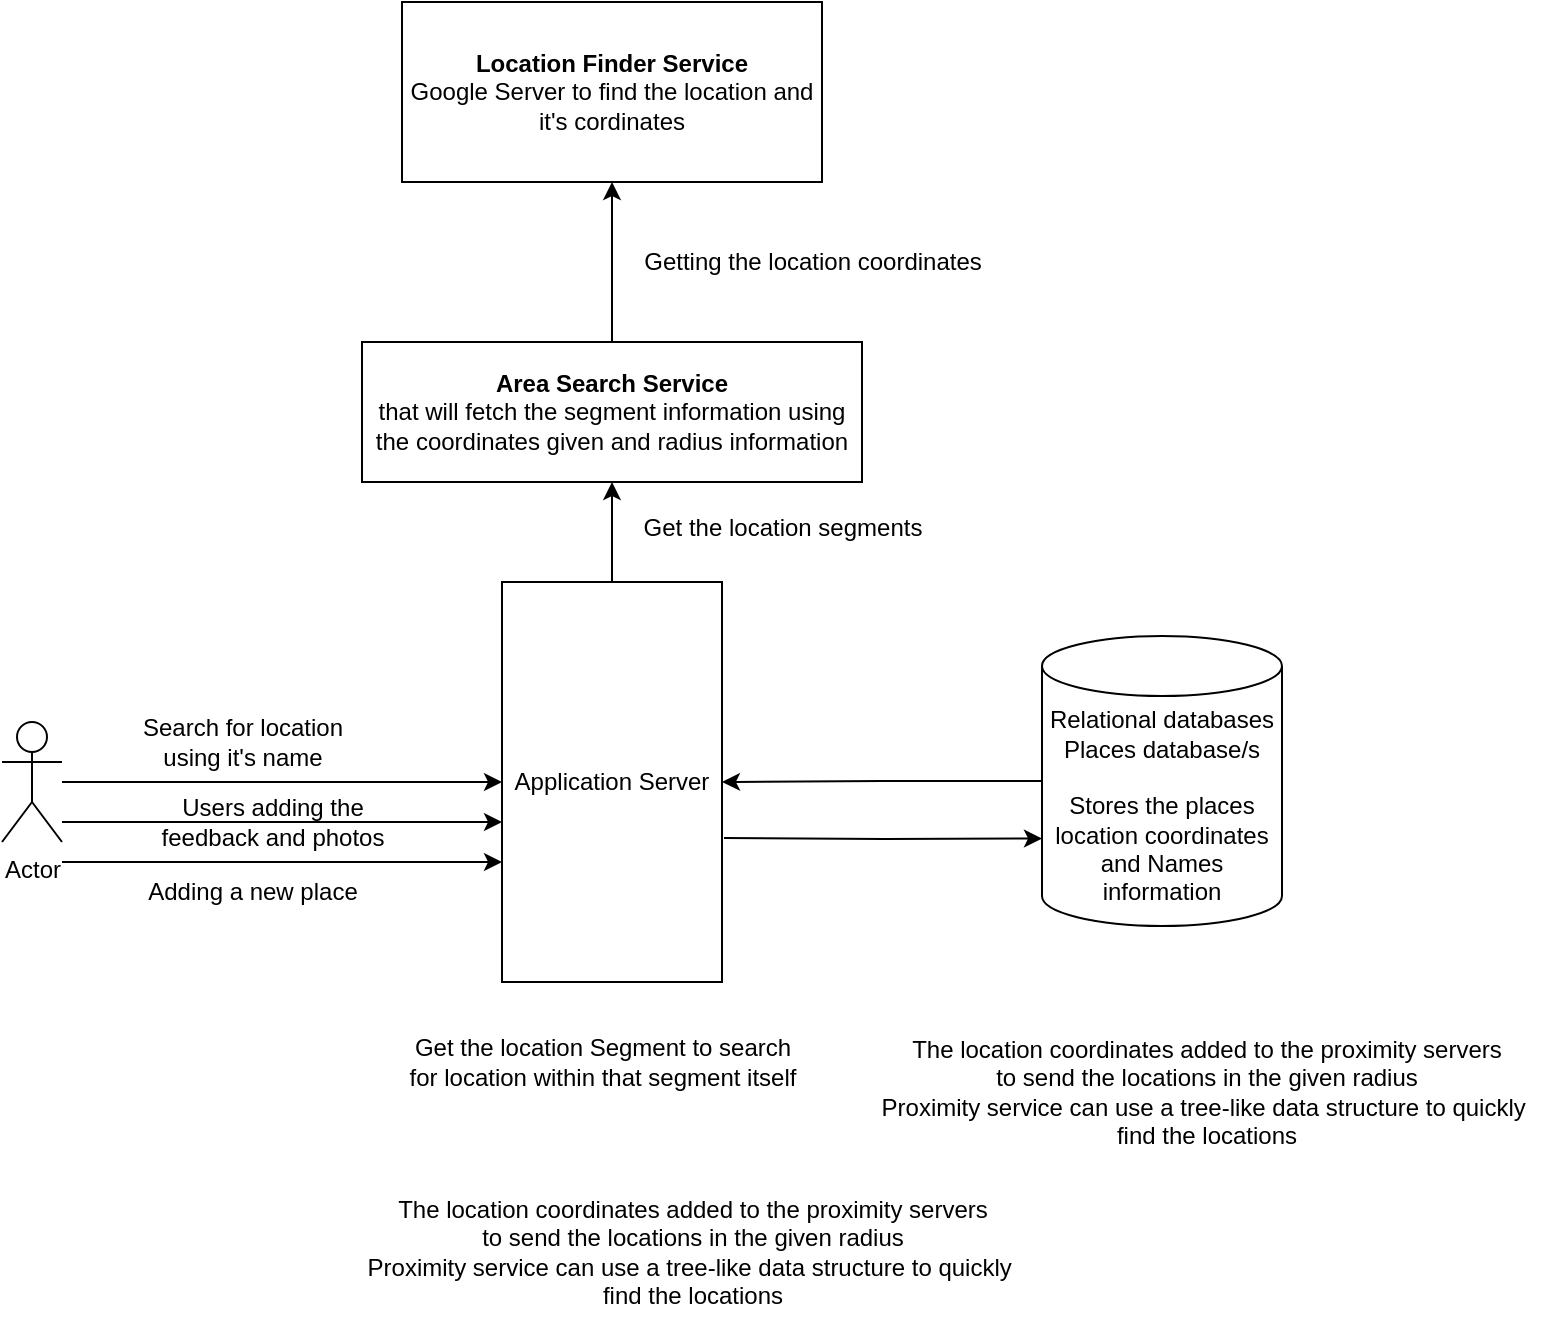 <mxfile version="25.0.3" pages="2">
  <diagram name="Page-1" id="W8KukjsAmlOA6JF4pjq3">
    <mxGraphModel dx="1830" dy="2130" grid="1" gridSize="10" guides="1" tooltips="1" connect="1" arrows="1" fold="1" page="1" pageScale="1" pageWidth="827" pageHeight="1169" math="0" shadow="0">
      <root>
        <mxCell id="0" />
        <mxCell id="1" parent="0" />
        <mxCell id="4zn030xkglCXvCuH_TS3-4" style="edgeStyle=orthogonalEdgeStyle;rounded=0;orthogonalLoop=1;jettySize=auto;html=1;" edge="1" parent="1" source="4zn030xkglCXvCuH_TS3-1" target="4zn030xkglCXvCuH_TS3-2">
          <mxGeometry relative="1" as="geometry" />
        </mxCell>
        <mxCell id="4zn030xkglCXvCuH_TS3-1" value="Actor" style="shape=umlActor;verticalLabelPosition=bottom;verticalAlign=top;html=1;outlineConnect=0;" vertex="1" parent="1">
          <mxGeometry x="50" y="300" width="30" height="60" as="geometry" />
        </mxCell>
        <mxCell id="4zn030xkglCXvCuH_TS3-30" style="edgeStyle=orthogonalEdgeStyle;rounded=0;orthogonalLoop=1;jettySize=auto;html=1;entryX=0.5;entryY=1;entryDx=0;entryDy=0;" edge="1" parent="1" source="4zn030xkglCXvCuH_TS3-2" target="4zn030xkglCXvCuH_TS3-26">
          <mxGeometry relative="1" as="geometry" />
        </mxCell>
        <mxCell id="4zn030xkglCXvCuH_TS3-2" value="Application Server" style="rounded=0;whiteSpace=wrap;html=1;" vertex="1" parent="1">
          <mxGeometry x="300" y="230" width="110" height="200" as="geometry" />
        </mxCell>
        <mxCell id="4zn030xkglCXvCuH_TS3-23" style="edgeStyle=orthogonalEdgeStyle;rounded=0;orthogonalLoop=1;jettySize=auto;html=1;entryX=1;entryY=0.5;entryDx=0;entryDy=0;" edge="1" parent="1" source="4zn030xkglCXvCuH_TS3-3" target="4zn030xkglCXvCuH_TS3-2">
          <mxGeometry relative="1" as="geometry" />
        </mxCell>
        <mxCell id="4zn030xkglCXvCuH_TS3-3" value="&lt;div&gt;Relational databases&lt;/div&gt;Places database/s&lt;div&gt;&lt;br&gt;&lt;/div&gt;&lt;div&gt;Stores the places location coordinates and Names information&lt;/div&gt;" style="shape=cylinder3;whiteSpace=wrap;html=1;boundedLbl=1;backgroundOutline=1;size=15;" vertex="1" parent="1">
          <mxGeometry x="570" y="257" width="120" height="145" as="geometry" />
        </mxCell>
        <mxCell id="4zn030xkglCXvCuH_TS3-8" value="&lt;div&gt;&lt;b&gt;Location Finder Service&lt;/b&gt;&lt;/div&gt;Google Server to find the location and it&#39;s cordinates" style="rounded=0;whiteSpace=wrap;html=1;" vertex="1" parent="1">
          <mxGeometry x="250" y="-60" width="210" height="90" as="geometry" />
        </mxCell>
        <mxCell id="4zn030xkglCXvCuH_TS3-11" value="Getting the location coordinates" style="text;html=1;align=center;verticalAlign=middle;resizable=0;points=[];autosize=1;strokeColor=none;fillColor=none;" vertex="1" parent="1">
          <mxGeometry x="360" y="55" width="190" height="30" as="geometry" />
        </mxCell>
        <mxCell id="4zn030xkglCXvCuH_TS3-17" value="Get the location Segment to search&lt;div&gt;for location within that segment itself&lt;/div&gt;" style="text;html=1;align=center;verticalAlign=middle;resizable=0;points=[];autosize=1;strokeColor=none;fillColor=none;" vertex="1" parent="1">
          <mxGeometry x="240" y="450" width="220" height="40" as="geometry" />
        </mxCell>
        <mxCell id="4zn030xkglCXvCuH_TS3-18" value="Search for location&lt;div&gt;using it&#39;s name&lt;/div&gt;" style="text;html=1;align=center;verticalAlign=middle;resizable=0;points=[];autosize=1;strokeColor=none;fillColor=none;" vertex="1" parent="1">
          <mxGeometry x="110" y="290" width="120" height="40" as="geometry" />
        </mxCell>
        <mxCell id="4zn030xkglCXvCuH_TS3-19" style="edgeStyle=orthogonalEdgeStyle;rounded=0;orthogonalLoop=1;jettySize=auto;html=1;" edge="1" parent="1" source="4zn030xkglCXvCuH_TS3-1">
          <mxGeometry relative="1" as="geometry">
            <mxPoint x="300" y="350" as="targetPoint" />
            <Array as="points">
              <mxPoint x="300" y="350" />
            </Array>
          </mxGeometry>
        </mxCell>
        <mxCell id="4zn030xkglCXvCuH_TS3-20" style="edgeStyle=orthogonalEdgeStyle;rounded=0;orthogonalLoop=1;jettySize=auto;html=1;" edge="1" parent="1">
          <mxGeometry relative="1" as="geometry">
            <mxPoint x="80" y="370" as="sourcePoint" />
            <mxPoint x="300" y="370" as="targetPoint" />
            <Array as="points">
              <mxPoint x="298" y="370" />
            </Array>
          </mxGeometry>
        </mxCell>
        <mxCell id="4zn030xkglCXvCuH_TS3-21" value="Users adding the&lt;div&gt;feedback and photos&lt;/div&gt;" style="text;html=1;align=center;verticalAlign=middle;resizable=0;points=[];autosize=1;strokeColor=none;fillColor=none;" vertex="1" parent="1">
          <mxGeometry x="120" y="330" width="130" height="40" as="geometry" />
        </mxCell>
        <mxCell id="4zn030xkglCXvCuH_TS3-22" value="Adding a new place" style="text;html=1;align=center;verticalAlign=middle;resizable=0;points=[];autosize=1;strokeColor=none;fillColor=none;" vertex="1" parent="1">
          <mxGeometry x="110" y="370" width="130" height="30" as="geometry" />
        </mxCell>
        <mxCell id="4zn030xkglCXvCuH_TS3-25" value="The location coordinates added to the proximity servers&lt;div&gt;to send the locations in the given radius&lt;br&gt;&lt;div&gt;Proximity service can use a tree-like data structure to quickly&amp;nbsp;&lt;/div&gt;&lt;/div&gt;&lt;div&gt;find the locations&lt;/div&gt;" style="text;html=1;align=center;verticalAlign=middle;resizable=0;points=[];autosize=1;strokeColor=none;fillColor=none;" vertex="1" parent="1">
          <mxGeometry x="477" y="450" width="350" height="70" as="geometry" />
        </mxCell>
        <mxCell id="4zn030xkglCXvCuH_TS3-31" style="edgeStyle=orthogonalEdgeStyle;rounded=0;orthogonalLoop=1;jettySize=auto;html=1;entryX=0.5;entryY=1;entryDx=0;entryDy=0;" edge="1" parent="1" source="4zn030xkglCXvCuH_TS3-26" target="4zn030xkglCXvCuH_TS3-8">
          <mxGeometry relative="1" as="geometry" />
        </mxCell>
        <mxCell id="4zn030xkglCXvCuH_TS3-26" value="&lt;b&gt;Area Search Service&lt;/b&gt;&lt;div&gt;that will fetch the segment information using the coordinates given and radius information&lt;/div&gt;" style="rounded=0;whiteSpace=wrap;html=1;" vertex="1" parent="1">
          <mxGeometry x="230" y="110" width="250" height="70" as="geometry" />
        </mxCell>
        <mxCell id="4zn030xkglCXvCuH_TS3-32" value="Get the location segments" style="text;html=1;align=center;verticalAlign=middle;resizable=0;points=[];autosize=1;strokeColor=none;fillColor=none;" vertex="1" parent="1">
          <mxGeometry x="360" y="188" width="160" height="30" as="geometry" />
        </mxCell>
        <mxCell id="4zn030xkglCXvCuH_TS3-35" style="edgeStyle=orthogonalEdgeStyle;rounded=0;orthogonalLoop=1;jettySize=auto;html=1;entryX=0;entryY=0;entryDx=0;entryDy=101.25;entryPerimeter=0;" edge="1" parent="1" target="4zn030xkglCXvCuH_TS3-3">
          <mxGeometry relative="1" as="geometry">
            <mxPoint x="411" y="358" as="sourcePoint" />
          </mxGeometry>
        </mxCell>
        <mxCell id="4zn030xkglCXvCuH_TS3-36" value="The location coordinates added to the proximity servers&lt;div&gt;to send the locations in the given radius&lt;br&gt;&lt;div&gt;Proximity service can use a tree-like data structure to quickly&amp;nbsp;&lt;/div&gt;&lt;/div&gt;&lt;div&gt;find the locations&lt;/div&gt;" style="text;html=1;align=center;verticalAlign=middle;resizable=0;points=[];autosize=1;strokeColor=none;fillColor=none;" vertex="1" parent="1">
          <mxGeometry x="220" y="530" width="350" height="70" as="geometry" />
        </mxCell>
      </root>
    </mxGraphModel>
  </diagram>
  <diagram id="JoeLYga7A45--a9LmF_r" name="Page-2">
    <mxGraphModel dx="1147" dy="647" grid="1" gridSize="10" guides="1" tooltips="1" connect="1" arrows="1" fold="1" page="1" pageScale="1" pageWidth="827" pageHeight="1169" math="0" shadow="0">
      <root>
        <mxCell id="0" />
        <mxCell id="1" parent="0" />
        <mxCell id="pcx2NcBnCBpragozmhuf-1" value="Places Table" style="shape=table;startSize=30;container=1;collapsible=1;childLayout=tableLayout;fixedRows=1;rowLines=0;fontStyle=1;align=center;resizeLast=1;html=1;" vertex="1" parent="1">
          <mxGeometry x="91" y="100" width="180" height="270" as="geometry" />
        </mxCell>
        <mxCell id="pcx2NcBnCBpragozmhuf-2" value="" style="shape=tableRow;horizontal=0;startSize=0;swimlaneHead=0;swimlaneBody=0;fillColor=none;collapsible=0;dropTarget=0;points=[[0,0.5],[1,0.5]];portConstraint=eastwest;top=0;left=0;right=0;bottom=1;" vertex="1" parent="pcx2NcBnCBpragozmhuf-1">
          <mxGeometry y="30" width="180" height="30" as="geometry" />
        </mxCell>
        <mxCell id="pcx2NcBnCBpragozmhuf-3" value="PK" style="shape=partialRectangle;connectable=0;fillColor=none;top=0;left=0;bottom=0;right=0;fontStyle=1;overflow=hidden;whiteSpace=wrap;html=1;" vertex="1" parent="pcx2NcBnCBpragozmhuf-2">
          <mxGeometry width="30" height="30" as="geometry">
            <mxRectangle width="30" height="30" as="alternateBounds" />
          </mxGeometry>
        </mxCell>
        <mxCell id="pcx2NcBnCBpragozmhuf-4" value="Place ID (unique ID)" style="shape=partialRectangle;connectable=0;fillColor=none;top=0;left=0;bottom=0;right=0;align=left;spacingLeft=6;fontStyle=5;overflow=hidden;whiteSpace=wrap;html=1;" vertex="1" parent="pcx2NcBnCBpragozmhuf-2">
          <mxGeometry x="30" width="150" height="30" as="geometry">
            <mxRectangle width="150" height="30" as="alternateBounds" />
          </mxGeometry>
        </mxCell>
        <mxCell id="pcx2NcBnCBpragozmhuf-5" value="" style="shape=tableRow;horizontal=0;startSize=0;swimlaneHead=0;swimlaneBody=0;fillColor=none;collapsible=0;dropTarget=0;points=[[0,0.5],[1,0.5]];portConstraint=eastwest;top=0;left=0;right=0;bottom=0;" vertex="1" parent="pcx2NcBnCBpragozmhuf-1">
          <mxGeometry y="60" width="180" height="30" as="geometry" />
        </mxCell>
        <mxCell id="pcx2NcBnCBpragozmhuf-6" value="" style="shape=partialRectangle;connectable=0;fillColor=none;top=0;left=0;bottom=0;right=0;editable=1;overflow=hidden;whiteSpace=wrap;html=1;" vertex="1" parent="pcx2NcBnCBpragozmhuf-5">
          <mxGeometry width="30" height="30" as="geometry">
            <mxRectangle width="30" height="30" as="alternateBounds" />
          </mxGeometry>
        </mxCell>
        <mxCell id="pcx2NcBnCBpragozmhuf-7" value="Place Name" style="shape=partialRectangle;connectable=0;fillColor=none;top=0;left=0;bottom=0;right=0;align=left;spacingLeft=6;overflow=hidden;whiteSpace=wrap;html=1;" vertex="1" parent="pcx2NcBnCBpragozmhuf-5">
          <mxGeometry x="30" width="150" height="30" as="geometry">
            <mxRectangle width="150" height="30" as="alternateBounds" />
          </mxGeometry>
        </mxCell>
        <mxCell id="pcx2NcBnCBpragozmhuf-8" value="" style="shape=tableRow;horizontal=0;startSize=0;swimlaneHead=0;swimlaneBody=0;fillColor=none;collapsible=0;dropTarget=0;points=[[0,0.5],[1,0.5]];portConstraint=eastwest;top=0;left=0;right=0;bottom=0;" vertex="1" parent="pcx2NcBnCBpragozmhuf-1">
          <mxGeometry y="90" width="180" height="30" as="geometry" />
        </mxCell>
        <mxCell id="pcx2NcBnCBpragozmhuf-9" value="" style="shape=partialRectangle;connectable=0;fillColor=none;top=0;left=0;bottom=0;right=0;editable=1;overflow=hidden;whiteSpace=wrap;html=1;" vertex="1" parent="pcx2NcBnCBpragozmhuf-8">
          <mxGeometry width="30" height="30" as="geometry">
            <mxRectangle width="30" height="30" as="alternateBounds" />
          </mxGeometry>
        </mxCell>
        <mxCell id="pcx2NcBnCBpragozmhuf-10" value="Place Description" style="shape=partialRectangle;connectable=0;fillColor=none;top=0;left=0;bottom=0;right=0;align=left;spacingLeft=6;overflow=hidden;whiteSpace=wrap;html=1;" vertex="1" parent="pcx2NcBnCBpragozmhuf-8">
          <mxGeometry x="30" width="150" height="30" as="geometry">
            <mxRectangle width="150" height="30" as="alternateBounds" />
          </mxGeometry>
        </mxCell>
        <mxCell id="pcx2NcBnCBpragozmhuf-20" style="shape=tableRow;horizontal=0;startSize=0;swimlaneHead=0;swimlaneBody=0;fillColor=none;collapsible=0;dropTarget=0;points=[[0,0.5],[1,0.5]];portConstraint=eastwest;top=0;left=0;right=0;bottom=0;" vertex="1" parent="pcx2NcBnCBpragozmhuf-1">
          <mxGeometry y="120" width="180" height="30" as="geometry" />
        </mxCell>
        <mxCell id="pcx2NcBnCBpragozmhuf-21" style="shape=partialRectangle;connectable=0;fillColor=none;top=0;left=0;bottom=0;right=0;editable=1;overflow=hidden;whiteSpace=wrap;html=1;" vertex="1" parent="pcx2NcBnCBpragozmhuf-20">
          <mxGeometry width="30" height="30" as="geometry">
            <mxRectangle width="30" height="30" as="alternateBounds" />
          </mxGeometry>
        </mxCell>
        <mxCell id="pcx2NcBnCBpragozmhuf-22" value="Category" style="shape=partialRectangle;connectable=0;fillColor=none;top=0;left=0;bottom=0;right=0;align=left;spacingLeft=6;overflow=hidden;whiteSpace=wrap;html=1;" vertex="1" parent="pcx2NcBnCBpragozmhuf-20">
          <mxGeometry x="30" width="150" height="30" as="geometry">
            <mxRectangle width="150" height="30" as="alternateBounds" />
          </mxGeometry>
        </mxCell>
        <mxCell id="pcx2NcBnCBpragozmhuf-11" value="" style="shape=tableRow;horizontal=0;startSize=0;swimlaneHead=0;swimlaneBody=0;fillColor=none;collapsible=0;dropTarget=0;points=[[0,0.5],[1,0.5]];portConstraint=eastwest;top=0;left=0;right=0;bottom=0;" vertex="1" parent="pcx2NcBnCBpragozmhuf-1">
          <mxGeometry y="150" width="180" height="30" as="geometry" />
        </mxCell>
        <mxCell id="pcx2NcBnCBpragozmhuf-12" value="" style="shape=partialRectangle;connectable=0;fillColor=none;top=0;left=0;bottom=0;right=0;editable=1;overflow=hidden;whiteSpace=wrap;html=1;" vertex="1" parent="pcx2NcBnCBpragozmhuf-11">
          <mxGeometry width="30" height="30" as="geometry">
            <mxRectangle width="30" height="30" as="alternateBounds" />
          </mxGeometry>
        </mxCell>
        <mxCell id="pcx2NcBnCBpragozmhuf-13" value="Longitude" style="shape=partialRectangle;connectable=0;fillColor=none;top=0;left=0;bottom=0;right=0;align=left;spacingLeft=6;overflow=hidden;whiteSpace=wrap;html=1;" vertex="1" parent="pcx2NcBnCBpragozmhuf-11">
          <mxGeometry x="30" width="150" height="30" as="geometry">
            <mxRectangle width="150" height="30" as="alternateBounds" />
          </mxGeometry>
        </mxCell>
        <mxCell id="pcx2NcBnCBpragozmhuf-14" style="shape=tableRow;horizontal=0;startSize=0;swimlaneHead=0;swimlaneBody=0;fillColor=none;collapsible=0;dropTarget=0;points=[[0,0.5],[1,0.5]];portConstraint=eastwest;top=0;left=0;right=0;bottom=0;" vertex="1" parent="pcx2NcBnCBpragozmhuf-1">
          <mxGeometry y="180" width="180" height="30" as="geometry" />
        </mxCell>
        <mxCell id="pcx2NcBnCBpragozmhuf-15" style="shape=partialRectangle;connectable=0;fillColor=none;top=0;left=0;bottom=0;right=0;editable=1;overflow=hidden;whiteSpace=wrap;html=1;" vertex="1" parent="pcx2NcBnCBpragozmhuf-14">
          <mxGeometry width="30" height="30" as="geometry">
            <mxRectangle width="30" height="30" as="alternateBounds" />
          </mxGeometry>
        </mxCell>
        <mxCell id="pcx2NcBnCBpragozmhuf-16" value="Lattitude" style="shape=partialRectangle;connectable=0;fillColor=none;top=0;left=0;bottom=0;right=0;align=left;spacingLeft=6;overflow=hidden;whiteSpace=wrap;html=1;" vertex="1" parent="pcx2NcBnCBpragozmhuf-14">
          <mxGeometry x="30" width="150" height="30" as="geometry">
            <mxRectangle width="150" height="30" as="alternateBounds" />
          </mxGeometry>
        </mxCell>
        <mxCell id="pcx2NcBnCBpragozmhuf-17" style="shape=tableRow;horizontal=0;startSize=0;swimlaneHead=0;swimlaneBody=0;fillColor=none;collapsible=0;dropTarget=0;points=[[0,0.5],[1,0.5]];portConstraint=eastwest;top=0;left=0;right=0;bottom=0;" vertex="1" parent="pcx2NcBnCBpragozmhuf-1">
          <mxGeometry y="210" width="180" height="30" as="geometry" />
        </mxCell>
        <mxCell id="pcx2NcBnCBpragozmhuf-18" style="shape=partialRectangle;connectable=0;fillColor=none;top=0;left=0;bottom=0;right=0;editable=1;overflow=hidden;whiteSpace=wrap;html=1;" vertex="1" parent="pcx2NcBnCBpragozmhuf-17">
          <mxGeometry width="30" height="30" as="geometry">
            <mxRectangle width="30" height="30" as="alternateBounds" />
          </mxGeometry>
        </mxCell>
        <mxCell id="pcx2NcBnCBpragozmhuf-19" value="Rating" style="shape=partialRectangle;connectable=0;fillColor=none;top=0;left=0;bottom=0;right=0;align=left;spacingLeft=6;overflow=hidden;whiteSpace=wrap;html=1;" vertex="1" parent="pcx2NcBnCBpragozmhuf-17">
          <mxGeometry x="30" width="150" height="30" as="geometry">
            <mxRectangle width="150" height="30" as="alternateBounds" />
          </mxGeometry>
        </mxCell>
        <mxCell id="pcx2NcBnCBpragozmhuf-23" style="shape=tableRow;horizontal=0;startSize=0;swimlaneHead=0;swimlaneBody=0;fillColor=none;collapsible=0;dropTarget=0;points=[[0,0.5],[1,0.5]];portConstraint=eastwest;top=0;left=0;right=0;bottom=0;" vertex="1" parent="pcx2NcBnCBpragozmhuf-1">
          <mxGeometry y="240" width="180" height="30" as="geometry" />
        </mxCell>
        <mxCell id="pcx2NcBnCBpragozmhuf-24" style="shape=partialRectangle;connectable=0;fillColor=none;top=0;left=0;bottom=0;right=0;editable=1;overflow=hidden;whiteSpace=wrap;html=1;" vertex="1" parent="pcx2NcBnCBpragozmhuf-23">
          <mxGeometry width="30" height="30" as="geometry">
            <mxRectangle width="30" height="30" as="alternateBounds" />
          </mxGeometry>
        </mxCell>
        <mxCell id="pcx2NcBnCBpragozmhuf-25" value="Place photo URL" style="shape=partialRectangle;connectable=0;fillColor=none;top=0;left=0;bottom=0;right=0;align=left;spacingLeft=6;overflow=hidden;whiteSpace=wrap;html=1;" vertex="1" parent="pcx2NcBnCBpragozmhuf-23">
          <mxGeometry x="30" width="150" height="30" as="geometry">
            <mxRectangle width="150" height="30" as="alternateBounds" />
          </mxGeometry>
        </mxCell>
        <mxCell id="pcx2NcBnCBpragozmhuf-26" value="Photos Table" style="shape=table;startSize=30;container=1;collapsible=1;childLayout=tableLayout;fixedRows=1;rowLines=0;fontStyle=1;align=center;resizeLast=1;html=1;" vertex="1" parent="1">
          <mxGeometry x="340" y="100" width="180" height="180" as="geometry" />
        </mxCell>
        <mxCell id="pcx2NcBnCBpragozmhuf-27" value="" style="shape=tableRow;horizontal=0;startSize=0;swimlaneHead=0;swimlaneBody=0;fillColor=none;collapsible=0;dropTarget=0;points=[[0,0.5],[1,0.5]];portConstraint=eastwest;top=0;left=0;right=0;bottom=1;" vertex="1" parent="pcx2NcBnCBpragozmhuf-26">
          <mxGeometry y="30" width="180" height="30" as="geometry" />
        </mxCell>
        <mxCell id="pcx2NcBnCBpragozmhuf-28" value="PK" style="shape=partialRectangle;connectable=0;fillColor=none;top=0;left=0;bottom=0;right=0;fontStyle=1;overflow=hidden;whiteSpace=wrap;html=1;" vertex="1" parent="pcx2NcBnCBpragozmhuf-27">
          <mxGeometry width="30" height="30" as="geometry">
            <mxRectangle width="30" height="30" as="alternateBounds" />
          </mxGeometry>
        </mxCell>
        <mxCell id="pcx2NcBnCBpragozmhuf-29" value="Photo ID" style="shape=partialRectangle;connectable=0;fillColor=none;top=0;left=0;bottom=0;right=0;align=left;spacingLeft=6;fontStyle=5;overflow=hidden;whiteSpace=wrap;html=1;" vertex="1" parent="pcx2NcBnCBpragozmhuf-27">
          <mxGeometry x="30" width="150" height="30" as="geometry">
            <mxRectangle width="150" height="30" as="alternateBounds" />
          </mxGeometry>
        </mxCell>
        <mxCell id="pcx2NcBnCBpragozmhuf-30" value="" style="shape=tableRow;horizontal=0;startSize=0;swimlaneHead=0;swimlaneBody=0;fillColor=none;collapsible=0;dropTarget=0;points=[[0,0.5],[1,0.5]];portConstraint=eastwest;top=0;left=0;right=0;bottom=0;" vertex="1" parent="pcx2NcBnCBpragozmhuf-26">
          <mxGeometry y="60" width="180" height="30" as="geometry" />
        </mxCell>
        <mxCell id="pcx2NcBnCBpragozmhuf-31" value="" style="shape=partialRectangle;connectable=0;fillColor=none;top=0;left=0;bottom=0;right=0;editable=1;overflow=hidden;whiteSpace=wrap;html=1;" vertex="1" parent="pcx2NcBnCBpragozmhuf-30">
          <mxGeometry width="30" height="30" as="geometry">
            <mxRectangle width="30" height="30" as="alternateBounds" />
          </mxGeometry>
        </mxCell>
        <mxCell id="pcx2NcBnCBpragozmhuf-32" value="Place ID" style="shape=partialRectangle;connectable=0;fillColor=none;top=0;left=0;bottom=0;right=0;align=left;spacingLeft=6;overflow=hidden;whiteSpace=wrap;html=1;" vertex="1" parent="pcx2NcBnCBpragozmhuf-30">
          <mxGeometry x="30" width="150" height="30" as="geometry">
            <mxRectangle width="150" height="30" as="alternateBounds" />
          </mxGeometry>
        </mxCell>
        <mxCell id="pcx2NcBnCBpragozmhuf-33" value="" style="shape=tableRow;horizontal=0;startSize=0;swimlaneHead=0;swimlaneBody=0;fillColor=none;collapsible=0;dropTarget=0;points=[[0,0.5],[1,0.5]];portConstraint=eastwest;top=0;left=0;right=0;bottom=0;" vertex="1" parent="pcx2NcBnCBpragozmhuf-26">
          <mxGeometry y="90" width="180" height="30" as="geometry" />
        </mxCell>
        <mxCell id="pcx2NcBnCBpragozmhuf-34" value="" style="shape=partialRectangle;connectable=0;fillColor=none;top=0;left=0;bottom=0;right=0;editable=1;overflow=hidden;whiteSpace=wrap;html=1;" vertex="1" parent="pcx2NcBnCBpragozmhuf-33">
          <mxGeometry width="30" height="30" as="geometry">
            <mxRectangle width="30" height="30" as="alternateBounds" />
          </mxGeometry>
        </mxCell>
        <mxCell id="pcx2NcBnCBpragozmhuf-35" value="Photo Tags" style="shape=partialRectangle;connectable=0;fillColor=none;top=0;left=0;bottom=0;right=0;align=left;spacingLeft=6;overflow=hidden;whiteSpace=wrap;html=1;" vertex="1" parent="pcx2NcBnCBpragozmhuf-33">
          <mxGeometry x="30" width="150" height="30" as="geometry">
            <mxRectangle width="150" height="30" as="alternateBounds" />
          </mxGeometry>
        </mxCell>
        <mxCell id="pcx2NcBnCBpragozmhuf-36" style="shape=tableRow;horizontal=0;startSize=0;swimlaneHead=0;swimlaneBody=0;fillColor=none;collapsible=0;dropTarget=0;points=[[0,0.5],[1,0.5]];portConstraint=eastwest;top=0;left=0;right=0;bottom=0;" vertex="1" parent="pcx2NcBnCBpragozmhuf-26">
          <mxGeometry y="120" width="180" height="30" as="geometry" />
        </mxCell>
        <mxCell id="pcx2NcBnCBpragozmhuf-37" style="shape=partialRectangle;connectable=0;fillColor=none;top=0;left=0;bottom=0;right=0;editable=1;overflow=hidden;whiteSpace=wrap;html=1;" vertex="1" parent="pcx2NcBnCBpragozmhuf-36">
          <mxGeometry width="30" height="30" as="geometry">
            <mxRectangle width="30" height="30" as="alternateBounds" />
          </mxGeometry>
        </mxCell>
        <mxCell id="pcx2NcBnCBpragozmhuf-38" value="Category" style="shape=partialRectangle;connectable=0;fillColor=none;top=0;left=0;bottom=0;right=0;align=left;spacingLeft=6;overflow=hidden;whiteSpace=wrap;html=1;" vertex="1" parent="pcx2NcBnCBpragozmhuf-36">
          <mxGeometry x="30" width="150" height="30" as="geometry">
            <mxRectangle width="150" height="30" as="alternateBounds" />
          </mxGeometry>
        </mxCell>
        <mxCell id="pcx2NcBnCBpragozmhuf-51" style="shape=tableRow;horizontal=0;startSize=0;swimlaneHead=0;swimlaneBody=0;fillColor=none;collapsible=0;dropTarget=0;points=[[0,0.5],[1,0.5]];portConstraint=eastwest;top=0;left=0;right=0;bottom=0;" vertex="1" parent="pcx2NcBnCBpragozmhuf-26">
          <mxGeometry y="150" width="180" height="30" as="geometry" />
        </mxCell>
        <mxCell id="pcx2NcBnCBpragozmhuf-52" style="shape=partialRectangle;connectable=0;fillColor=none;top=0;left=0;bottom=0;right=0;editable=1;overflow=hidden;whiteSpace=wrap;html=1;" vertex="1" parent="pcx2NcBnCBpragozmhuf-51">
          <mxGeometry width="30" height="30" as="geometry">
            <mxRectangle width="30" height="30" as="alternateBounds" />
          </mxGeometry>
        </mxCell>
        <mxCell id="pcx2NcBnCBpragozmhuf-53" value="URL path" style="shape=partialRectangle;connectable=0;fillColor=none;top=0;left=0;bottom=0;right=0;align=left;spacingLeft=6;overflow=hidden;whiteSpace=wrap;html=1;" vertex="1" parent="pcx2NcBnCBpragozmhuf-51">
          <mxGeometry x="30" width="150" height="30" as="geometry">
            <mxRectangle width="150" height="30" as="alternateBounds" />
          </mxGeometry>
        </mxCell>
        <mxCell id="pcx2NcBnCBpragozmhuf-54" value="Review Table" style="shape=table;startSize=30;container=1;collapsible=1;childLayout=tableLayout;fixedRows=1;rowLines=0;fontStyle=1;align=center;resizeLast=1;html=1;" vertex="1" parent="1">
          <mxGeometry x="340" y="320" width="180" height="180" as="geometry" />
        </mxCell>
        <mxCell id="pcx2NcBnCBpragozmhuf-55" value="" style="shape=tableRow;horizontal=0;startSize=0;swimlaneHead=0;swimlaneBody=0;fillColor=none;collapsible=0;dropTarget=0;points=[[0,0.5],[1,0.5]];portConstraint=eastwest;top=0;left=0;right=0;bottom=1;" vertex="1" parent="pcx2NcBnCBpragozmhuf-54">
          <mxGeometry y="30" width="180" height="30" as="geometry" />
        </mxCell>
        <mxCell id="pcx2NcBnCBpragozmhuf-56" value="PK" style="shape=partialRectangle;connectable=0;fillColor=none;top=0;left=0;bottom=0;right=0;fontStyle=1;overflow=hidden;whiteSpace=wrap;html=1;" vertex="1" parent="pcx2NcBnCBpragozmhuf-55">
          <mxGeometry width="30" height="30" as="geometry">
            <mxRectangle width="30" height="30" as="alternateBounds" />
          </mxGeometry>
        </mxCell>
        <mxCell id="pcx2NcBnCBpragozmhuf-57" value="Review ID" style="shape=partialRectangle;connectable=0;fillColor=none;top=0;left=0;bottom=0;right=0;align=left;spacingLeft=6;fontStyle=5;overflow=hidden;whiteSpace=wrap;html=1;" vertex="1" parent="pcx2NcBnCBpragozmhuf-55">
          <mxGeometry x="30" width="150" height="30" as="geometry">
            <mxRectangle width="150" height="30" as="alternateBounds" />
          </mxGeometry>
        </mxCell>
        <mxCell id="pcx2NcBnCBpragozmhuf-58" value="" style="shape=tableRow;horizontal=0;startSize=0;swimlaneHead=0;swimlaneBody=0;fillColor=none;collapsible=0;dropTarget=0;points=[[0,0.5],[1,0.5]];portConstraint=eastwest;top=0;left=0;right=0;bottom=0;" vertex="1" parent="pcx2NcBnCBpragozmhuf-54">
          <mxGeometry y="60" width="180" height="30" as="geometry" />
        </mxCell>
        <mxCell id="pcx2NcBnCBpragozmhuf-59" value="" style="shape=partialRectangle;connectable=0;fillColor=none;top=0;left=0;bottom=0;right=0;editable=1;overflow=hidden;whiteSpace=wrap;html=1;" vertex="1" parent="pcx2NcBnCBpragozmhuf-58">
          <mxGeometry width="30" height="30" as="geometry">
            <mxRectangle width="30" height="30" as="alternateBounds" />
          </mxGeometry>
        </mxCell>
        <mxCell id="pcx2NcBnCBpragozmhuf-60" value="Place ID" style="shape=partialRectangle;connectable=0;fillColor=none;top=0;left=0;bottom=0;right=0;align=left;spacingLeft=6;overflow=hidden;whiteSpace=wrap;html=1;" vertex="1" parent="pcx2NcBnCBpragozmhuf-58">
          <mxGeometry x="30" width="150" height="30" as="geometry">
            <mxRectangle width="150" height="30" as="alternateBounds" />
          </mxGeometry>
        </mxCell>
        <mxCell id="pcx2NcBnCBpragozmhuf-61" value="" style="shape=tableRow;horizontal=0;startSize=0;swimlaneHead=0;swimlaneBody=0;fillColor=none;collapsible=0;dropTarget=0;points=[[0,0.5],[1,0.5]];portConstraint=eastwest;top=0;left=0;right=0;bottom=0;" vertex="1" parent="pcx2NcBnCBpragozmhuf-54">
          <mxGeometry y="90" width="180" height="30" as="geometry" />
        </mxCell>
        <mxCell id="pcx2NcBnCBpragozmhuf-62" value="" style="shape=partialRectangle;connectable=0;fillColor=none;top=0;left=0;bottom=0;right=0;editable=1;overflow=hidden;whiteSpace=wrap;html=1;" vertex="1" parent="pcx2NcBnCBpragozmhuf-61">
          <mxGeometry width="30" height="30" as="geometry">
            <mxRectangle width="30" height="30" as="alternateBounds" />
          </mxGeometry>
        </mxCell>
        <mxCell id="pcx2NcBnCBpragozmhuf-63" value="Review description" style="shape=partialRectangle;connectable=0;fillColor=none;top=0;left=0;bottom=0;right=0;align=left;spacingLeft=6;overflow=hidden;whiteSpace=wrap;html=1;" vertex="1" parent="pcx2NcBnCBpragozmhuf-61">
          <mxGeometry x="30" width="150" height="30" as="geometry">
            <mxRectangle width="150" height="30" as="alternateBounds" />
          </mxGeometry>
        </mxCell>
        <mxCell id="pcx2NcBnCBpragozmhuf-64" style="shape=tableRow;horizontal=0;startSize=0;swimlaneHead=0;swimlaneBody=0;fillColor=none;collapsible=0;dropTarget=0;points=[[0,0.5],[1,0.5]];portConstraint=eastwest;top=0;left=0;right=0;bottom=0;" vertex="1" parent="pcx2NcBnCBpragozmhuf-54">
          <mxGeometry y="120" width="180" height="30" as="geometry" />
        </mxCell>
        <mxCell id="pcx2NcBnCBpragozmhuf-65" style="shape=partialRectangle;connectable=0;fillColor=none;top=0;left=0;bottom=0;right=0;editable=1;overflow=hidden;whiteSpace=wrap;html=1;" vertex="1" parent="pcx2NcBnCBpragozmhuf-64">
          <mxGeometry width="30" height="30" as="geometry">
            <mxRectangle width="30" height="30" as="alternateBounds" />
          </mxGeometry>
        </mxCell>
        <mxCell id="pcx2NcBnCBpragozmhuf-66" value="Rating" style="shape=partialRectangle;connectable=0;fillColor=none;top=0;left=0;bottom=0;right=0;align=left;spacingLeft=6;overflow=hidden;whiteSpace=wrap;html=1;" vertex="1" parent="pcx2NcBnCBpragozmhuf-64">
          <mxGeometry x="30" width="150" height="30" as="geometry">
            <mxRectangle width="150" height="30" as="alternateBounds" />
          </mxGeometry>
        </mxCell>
        <mxCell id="pcx2NcBnCBpragozmhuf-67" style="shape=tableRow;horizontal=0;startSize=0;swimlaneHead=0;swimlaneBody=0;fillColor=none;collapsible=0;dropTarget=0;points=[[0,0.5],[1,0.5]];portConstraint=eastwest;top=0;left=0;right=0;bottom=0;" vertex="1" parent="pcx2NcBnCBpragozmhuf-54">
          <mxGeometry y="150" width="180" height="30" as="geometry" />
        </mxCell>
        <mxCell id="pcx2NcBnCBpragozmhuf-68" style="shape=partialRectangle;connectable=0;fillColor=none;top=0;left=0;bottom=0;right=0;editable=1;overflow=hidden;whiteSpace=wrap;html=1;" vertex="1" parent="pcx2NcBnCBpragozmhuf-67">
          <mxGeometry width="30" height="30" as="geometry">
            <mxRectangle width="30" height="30" as="alternateBounds" />
          </mxGeometry>
        </mxCell>
        <mxCell id="pcx2NcBnCBpragozmhuf-69" value="" style="shape=partialRectangle;connectable=0;fillColor=none;top=0;left=0;bottom=0;right=0;align=left;spacingLeft=6;overflow=hidden;whiteSpace=wrap;html=1;" vertex="1" parent="pcx2NcBnCBpragozmhuf-67">
          <mxGeometry x="30" width="150" height="30" as="geometry">
            <mxRectangle width="150" height="30" as="alternateBounds" />
          </mxGeometry>
        </mxCell>
        <mxCell id="pcx2NcBnCBpragozmhuf-80" value="Place ID table/ Review tables" style="shape=cylinder3;whiteSpace=wrap;html=1;boundedLbl=1;backgroundOutline=1;size=15;" vertex="1" parent="1">
          <mxGeometry x="660" y="635" width="120" height="90" as="geometry" />
        </mxCell>
        <mxCell id="pcx2NcBnCBpragozmhuf-81" value="" style="group" vertex="1" connectable="0" parent="1">
          <mxGeometry x="140" y="910" width="140" height="240" as="geometry" />
        </mxCell>
        <mxCell id="pcx2NcBnCBpragozmhuf-70" value="" style="rounded=0;whiteSpace=wrap;html=1;" vertex="1" parent="pcx2NcBnCBpragozmhuf-81">
          <mxGeometry width="140" height="205" as="geometry" />
        </mxCell>
        <mxCell id="pcx2NcBnCBpragozmhuf-71" value="Query Service" style="text;html=1;align=center;verticalAlign=middle;resizable=0;points=[];autosize=1;strokeColor=none;fillColor=none;" vertex="1" parent="pcx2NcBnCBpragozmhuf-81">
          <mxGeometry x="20" y="210" width="100" height="30" as="geometry" />
        </mxCell>
        <mxCell id="pcx2NcBnCBpragozmhuf-72" value="search service" style="rounded=0;whiteSpace=wrap;html=1;" vertex="1" parent="pcx2NcBnCBpragozmhuf-81">
          <mxGeometry x="10" y="40" width="120" height="30" as="geometry" />
        </mxCell>
        <mxCell id="pcx2NcBnCBpragozmhuf-73" value="list popular hotels / hotel recommendation" style="rounded=0;whiteSpace=wrap;html=1;" vertex="1" parent="pcx2NcBnCBpragozmhuf-81">
          <mxGeometry x="10" y="110" width="120" height="50" as="geometry" />
        </mxCell>
        <mxCell id="pcx2NcBnCBpragozmhuf-74" value="" style="rounded=0;whiteSpace=wrap;html=1;" vertex="1" parent="1">
          <mxGeometry x="140" y="640" width="140" height="200" as="geometry" />
        </mxCell>
        <mxCell id="pcx2NcBnCBpragozmhuf-75" value="write servers" style="rounded=0;whiteSpace=wrap;html=1;" vertex="1" parent="1">
          <mxGeometry x="150" y="710" width="120" height="30" as="geometry" />
        </mxCell>
        <mxCell id="pcx2NcBnCBpragozmhuf-85" value="Segmenter service/ Job" style="rounded=0;whiteSpace=wrap;html=1;" vertex="1" parent="1">
          <mxGeometry x="880" y="640" width="110" height="200" as="geometry" />
        </mxCell>
        <mxCell id="pcx2NcBnCBpragozmhuf-91" style="edgeStyle=orthogonalEdgeStyle;rounded=0;orthogonalLoop=1;jettySize=auto;html=1;" edge="1" parent="1" source="pcx2NcBnCBpragozmhuf-86">
          <mxGeometry relative="1" as="geometry">
            <mxPoint x="1000" y="680" as="targetPoint" />
          </mxGeometry>
        </mxCell>
        <mxCell id="pcx2NcBnCBpragozmhuf-86" value="Third Party Geo spatial data providers" style="ellipse;shape=cloud;whiteSpace=wrap;html=1;" vertex="1" parent="1">
          <mxGeometry x="1070" y="630" width="180" height="100" as="geometry" />
        </mxCell>
        <mxCell id="pcx2NcBnCBpragozmhuf-90" style="edgeStyle=orthogonalEdgeStyle;rounded=0;orthogonalLoop=1;jettySize=auto;html=1;entryX=-0.034;entryY=0.2;entryDx=0;entryDy=0;entryPerimeter=0;" edge="1" parent="1" source="pcx2NcBnCBpragozmhuf-80" target="pcx2NcBnCBpragozmhuf-85">
          <mxGeometry relative="1" as="geometry" />
        </mxCell>
        <mxCell id="pcx2NcBnCBpragozmhuf-112" style="edgeStyle=orthogonalEdgeStyle;rounded=0;orthogonalLoop=1;jettySize=auto;html=1;entryX=0.5;entryY=0;entryDx=0;entryDy=0;" edge="1" parent="1" target="pcx2NcBnCBpragozmhuf-104">
          <mxGeometry relative="1" as="geometry">
            <mxPoint x="730" y="837" as="sourcePoint" />
          </mxGeometry>
        </mxCell>
        <mxCell id="pcx2NcBnCBpragozmhuf-92" value="Key/ Value store of Segment IDs" style="shape=cylinder3;whiteSpace=wrap;html=1;boundedLbl=1;backgroundOutline=1;size=15;" vertex="1" parent="1">
          <mxGeometry x="660" y="745" width="120" height="90" as="geometry" />
        </mxCell>
        <mxCell id="pcx2NcBnCBpragozmhuf-93" style="edgeStyle=orthogonalEdgeStyle;rounded=0;orthogonalLoop=1;jettySize=auto;html=1;exitX=0;exitY=0.75;exitDx=0;exitDy=0;entryX=1;entryY=0.5;entryDx=0;entryDy=0;entryPerimeter=0;" edge="1" parent="1" source="pcx2NcBnCBpragozmhuf-85" target="pcx2NcBnCBpragozmhuf-92">
          <mxGeometry relative="1" as="geometry" />
        </mxCell>
        <mxCell id="pcx2NcBnCBpragozmhuf-94" value="fetches the&lt;div&gt;geo spatial date&lt;/div&gt;" style="text;html=1;align=center;verticalAlign=middle;resizable=0;points=[];autosize=1;strokeColor=none;fillColor=none;" vertex="1" parent="1">
          <mxGeometry x="980" y="685" width="110" height="40" as="geometry" />
        </mxCell>
        <mxCell id="pcx2NcBnCBpragozmhuf-95" value="get the places&lt;div&gt;information&lt;/div&gt;" style="text;html=1;align=center;verticalAlign=middle;resizable=0;points=[];autosize=1;strokeColor=none;fillColor=none;" vertex="1" parent="1">
          <mxGeometry x="770" y="660" width="100" height="40" as="geometry" />
        </mxCell>
        <mxCell id="pcx2NcBnCBpragozmhuf-96" value="Store the information&lt;div&gt;in key&lt;div&gt;value data&lt;/div&gt;&lt;/div&gt;" style="text;html=1;align=center;verticalAlign=middle;resizable=0;points=[];autosize=1;strokeColor=none;fillColor=none;" vertex="1" parent="1">
          <mxGeometry x="770" y="765" width="130" height="60" as="geometry" />
        </mxCell>
        <mxCell id="pcx2NcBnCBpragozmhuf-97" style="edgeStyle=orthogonalEdgeStyle;rounded=0;orthogonalLoop=1;jettySize=auto;html=1;exitX=1;exitY=0.25;exitDx=0;exitDy=0;entryX=0;entryY=0.5;entryDx=0;entryDy=0;entryPerimeter=0;" edge="1" parent="1" source="pcx2NcBnCBpragozmhuf-74" target="pcx2NcBnCBpragozmhuf-80">
          <mxGeometry relative="1" as="geometry" />
        </mxCell>
        <mxCell id="pcx2NcBnCBpragozmhuf-98" value="Write the place ID" style="text;html=1;align=center;verticalAlign=middle;resizable=0;points=[];autosize=1;strokeColor=none;fillColor=none;" vertex="1" parent="1">
          <mxGeometry x="450" y="655" width="120" height="30" as="geometry" />
        </mxCell>
        <mxCell id="pcx2NcBnCBpragozmhuf-104" value="Quad tree servers" style="rounded=0;whiteSpace=wrap;html=1;" vertex="1" parent="1">
          <mxGeometry x="670" y="940" width="120" height="140" as="geometry" />
        </mxCell>
        <mxCell id="pcx2NcBnCBpragozmhuf-108" style="edgeStyle=orthogonalEdgeStyle;rounded=0;orthogonalLoop=1;jettySize=auto;html=1;exitX=1;exitY=0.25;exitDx=0;exitDy=0;entryX=0.027;entryY=0.152;entryDx=0;entryDy=0;entryPerimeter=0;" edge="1" parent="1" source="pcx2NcBnCBpragozmhuf-70" target="pcx2NcBnCBpragozmhuf-104">
          <mxGeometry relative="1" as="geometry" />
        </mxCell>
        <mxCell id="pcx2NcBnCBpragozmhuf-110" style="edgeStyle=orthogonalEdgeStyle;rounded=0;orthogonalLoop=1;jettySize=auto;html=1;exitX=0;exitY=0.25;exitDx=0;exitDy=0;entryX=1.016;entryY=0.313;entryDx=0;entryDy=0;entryPerimeter=0;" edge="1" parent="1" source="pcx2NcBnCBpragozmhuf-104" target="pcx2NcBnCBpragozmhuf-70">
          <mxGeometry relative="1" as="geometry" />
        </mxCell>
        <mxCell id="pcx2NcBnCBpragozmhuf-113" value="The segment service fetches all the available data say using google maps api, that contain list of all restaurants, shops, point of interest etc.&lt;div&gt;&lt;br&gt;&lt;/div&gt;&lt;div&gt;Then this data is transformed and store in our inhouse key value database for faster access&lt;/div&gt;" style="shape=callout;whiteSpace=wrap;html=1;perimeter=calloutPerimeter;direction=south;" vertex="1" parent="1">
          <mxGeometry x="990" y="765" width="330" height="120" as="geometry" />
        </mxCell>
      </root>
    </mxGraphModel>
  </diagram>
</mxfile>
